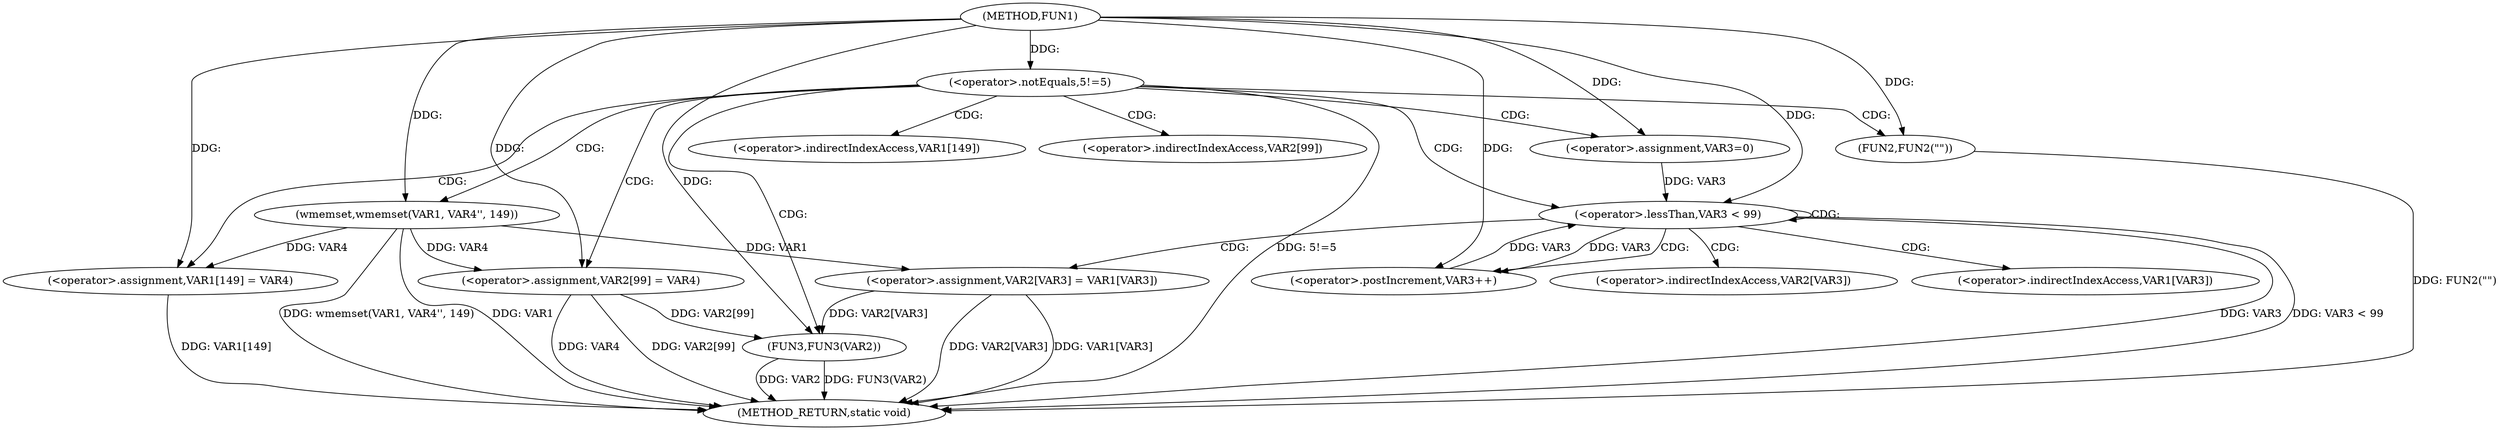 digraph FUN1 {  
"1000100" [label = "(METHOD,FUN1)" ]
"1000148" [label = "(METHOD_RETURN,static void)" ]
"1000103" [label = "(<operator>.notEquals,5!=5)" ]
"1000107" [label = "(FUN2,FUN2(\"\"))" ]
"1000115" [label = "(wmemset,wmemset(VAR1, VAR4'', 149))" ]
"1000119" [label = "(<operator>.assignment,VAR1[149] = VAR4)" ]
"1000125" [label = "(<operator>.assignment,VAR3=0)" ]
"1000128" [label = "(<operator>.lessThan,VAR3 < 99)" ]
"1000131" [label = "(<operator>.postIncrement,VAR3++)" ]
"1000134" [label = "(<operator>.assignment,VAR2[VAR3] = VAR1[VAR3])" ]
"1000141" [label = "(<operator>.assignment,VAR2[99] = VAR4)" ]
"1000146" [label = "(FUN3,FUN3(VAR2))" ]
"1000120" [label = "(<operator>.indirectIndexAccess,VAR1[149])" ]
"1000135" [label = "(<operator>.indirectIndexAccess,VAR2[VAR3])" ]
"1000138" [label = "(<operator>.indirectIndexAccess,VAR1[VAR3])" ]
"1000142" [label = "(<operator>.indirectIndexAccess,VAR2[99])" ]
  "1000141" -> "1000148"  [ label = "DDG: VAR2[99]"] 
  "1000107" -> "1000148"  [ label = "DDG: FUN2(\"\")"] 
  "1000115" -> "1000148"  [ label = "DDG: wmemset(VAR1, VAR4'', 149)"] 
  "1000141" -> "1000148"  [ label = "DDG: VAR4"] 
  "1000146" -> "1000148"  [ label = "DDG: FUN3(VAR2)"] 
  "1000128" -> "1000148"  [ label = "DDG: VAR3"] 
  "1000103" -> "1000148"  [ label = "DDG: 5!=5"] 
  "1000134" -> "1000148"  [ label = "DDG: VAR2[VAR3]"] 
  "1000119" -> "1000148"  [ label = "DDG: VAR1[149]"] 
  "1000128" -> "1000148"  [ label = "DDG: VAR3 < 99"] 
  "1000134" -> "1000148"  [ label = "DDG: VAR1[VAR3]"] 
  "1000146" -> "1000148"  [ label = "DDG: VAR2"] 
  "1000115" -> "1000148"  [ label = "DDG: VAR1"] 
  "1000100" -> "1000103"  [ label = "DDG: "] 
  "1000100" -> "1000107"  [ label = "DDG: "] 
  "1000100" -> "1000115"  [ label = "DDG: "] 
  "1000115" -> "1000119"  [ label = "DDG: VAR4"] 
  "1000100" -> "1000119"  [ label = "DDG: "] 
  "1000100" -> "1000125"  [ label = "DDG: "] 
  "1000125" -> "1000128"  [ label = "DDG: VAR3"] 
  "1000131" -> "1000128"  [ label = "DDG: VAR3"] 
  "1000100" -> "1000128"  [ label = "DDG: "] 
  "1000128" -> "1000131"  [ label = "DDG: VAR3"] 
  "1000100" -> "1000131"  [ label = "DDG: "] 
  "1000115" -> "1000134"  [ label = "DDG: VAR1"] 
  "1000100" -> "1000141"  [ label = "DDG: "] 
  "1000115" -> "1000141"  [ label = "DDG: VAR4"] 
  "1000141" -> "1000146"  [ label = "DDG: VAR2[99]"] 
  "1000134" -> "1000146"  [ label = "DDG: VAR2[VAR3]"] 
  "1000100" -> "1000146"  [ label = "DDG: "] 
  "1000103" -> "1000125"  [ label = "CDG: "] 
  "1000103" -> "1000120"  [ label = "CDG: "] 
  "1000103" -> "1000142"  [ label = "CDG: "] 
  "1000103" -> "1000128"  [ label = "CDG: "] 
  "1000103" -> "1000141"  [ label = "CDG: "] 
  "1000103" -> "1000107"  [ label = "CDG: "] 
  "1000103" -> "1000119"  [ label = "CDG: "] 
  "1000103" -> "1000115"  [ label = "CDG: "] 
  "1000103" -> "1000146"  [ label = "CDG: "] 
  "1000128" -> "1000131"  [ label = "CDG: "] 
  "1000128" -> "1000128"  [ label = "CDG: "] 
  "1000128" -> "1000135"  [ label = "CDG: "] 
  "1000128" -> "1000138"  [ label = "CDG: "] 
  "1000128" -> "1000134"  [ label = "CDG: "] 
}
